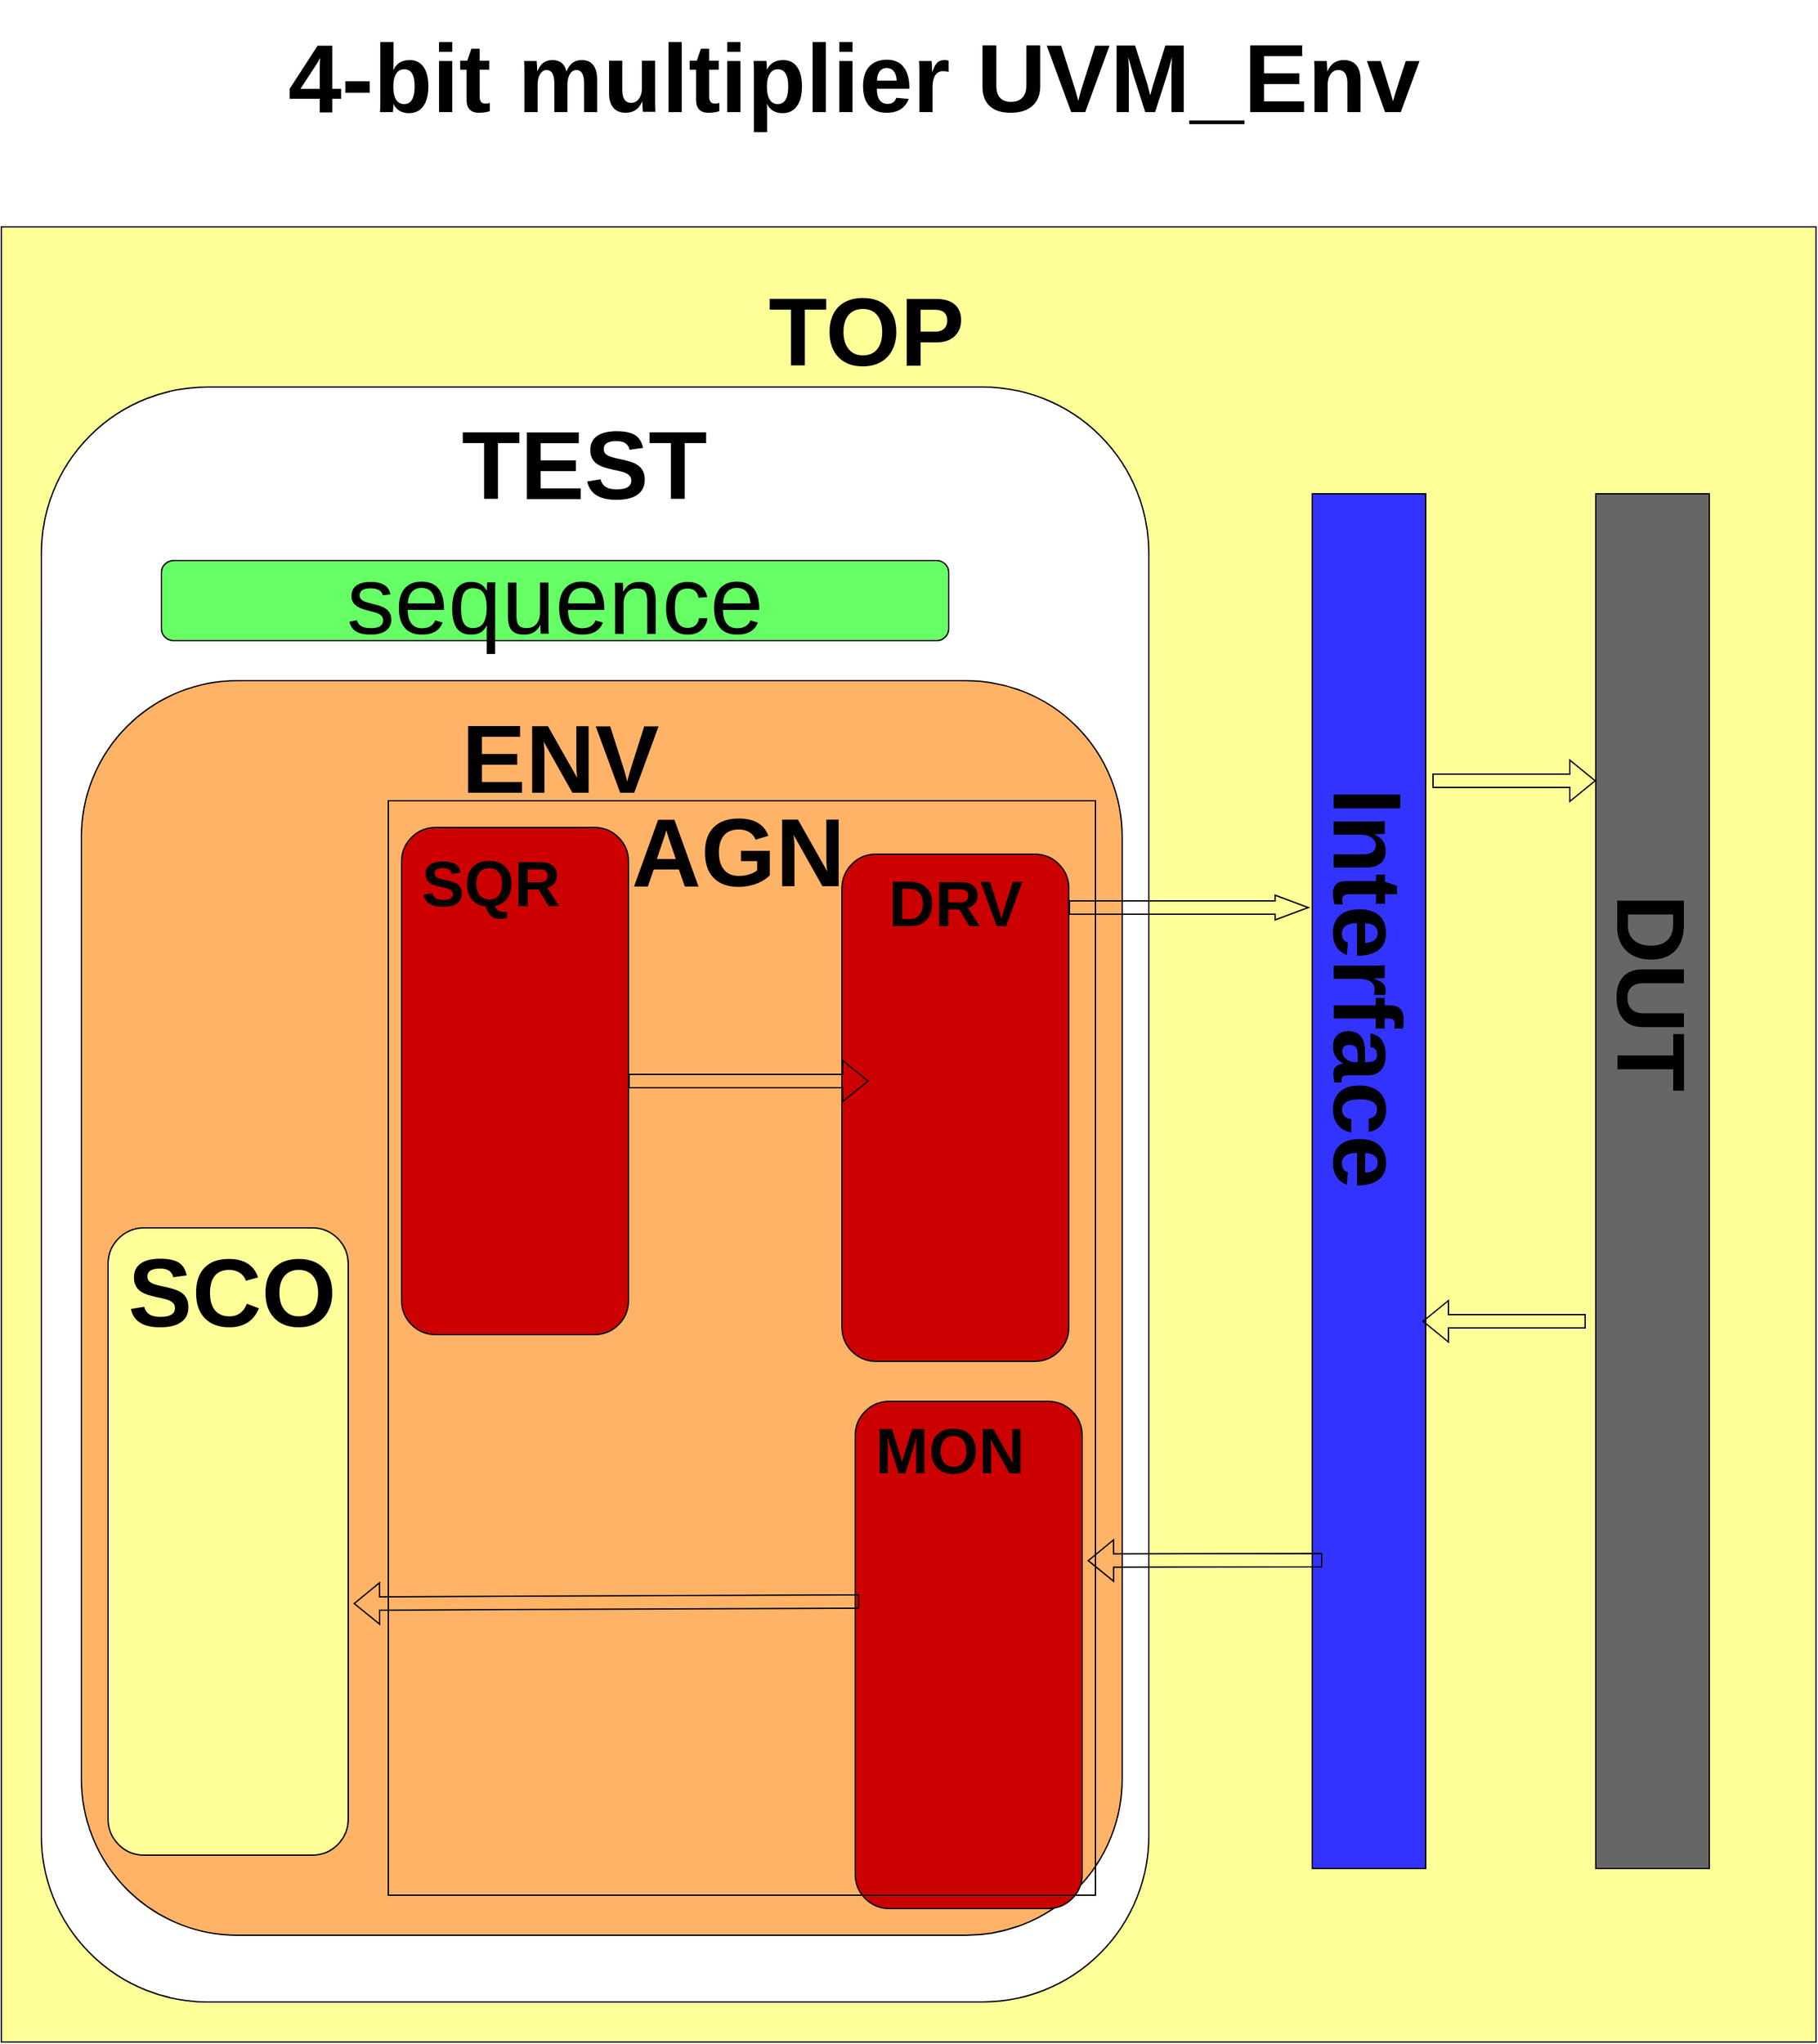 <mxfile version="20.8.16" type="device"><diagram name="Page-1" id="3YaRrVx8wspjkce1V_MV"><mxGraphModel dx="3190" dy="2635" grid="1" gridSize="10" guides="1" tooltips="1" connect="1" arrows="1" fold="1" page="1" pageScale="1" pageWidth="850" pageHeight="1100" math="0" shadow="0"><root><mxCell id="0"/><mxCell id="1" parent="0"/><mxCell id="4N8k6JJyKU4-qfBd6MS1-1" value="" style="whiteSpace=wrap;html=1;aspect=fixed;fillColor=#FFFF99;" vertex="1" parent="1"><mxGeometry x="200" y="-560" width="1360" height="1360" as="geometry"/></mxCell><mxCell id="4N8k6JJyKU4-qfBd6MS1-3" value="&lt;h1 style=&quot;text-align: center;&quot;&gt;&lt;font style=&quot;font-size: 72px;&quot;&gt;&amp;nbsp; &amp;nbsp; TOP&lt;/font&gt;&lt;/h1&gt;&lt;p&gt;&lt;br&gt;&lt;/p&gt;" style="text;html=1;strokeColor=none;fillColor=none;spacing=5;spacingTop=-20;whiteSpace=wrap;overflow=hidden;rounded=0;" vertex="1" parent="1"><mxGeometry x="690" y="-530" width="350" height="120" as="geometry"/></mxCell><mxCell id="4N8k6JJyKU4-qfBd6MS1-4" value="" style="rounded=0;whiteSpace=wrap;html=1;fontSize=72;fillColor=#666666;rotation=90;" vertex="1" parent="1"><mxGeometry x="922.5" y="112.5" width="1030" height="85" as="geometry"/></mxCell><mxCell id="4N8k6JJyKU4-qfBd6MS1-5" value="&lt;h1 style=&quot;text-align: center;&quot;&gt;&lt;span style=&quot;font-size: 72px;&quot;&gt;&amp;nbsp; &amp;nbsp; DUT&lt;/span&gt;&lt;/h1&gt;" style="text;html=1;strokeColor=none;fillColor=none;spacing=5;spacingTop=-20;whiteSpace=wrap;overflow=hidden;rounded=0;rotation=90;" vertex="1" parent="1"><mxGeometry x="1250" y="-30" width="350" height="120" as="geometry"/></mxCell><mxCell id="4N8k6JJyKU4-qfBd6MS1-6" value="" style="rounded=0;whiteSpace=wrap;html=1;fontSize=72;fillColor=#3333FF;rotation=90;" vertex="1" parent="1"><mxGeometry x="710" y="112.5" width="1030" height="85" as="geometry"/></mxCell><mxCell id="4N8k6JJyKU4-qfBd6MS1-7" value="&lt;h1 style=&quot;text-align: center;&quot;&gt;&lt;span style=&quot;font-size: 72px;&quot;&gt;Interface&lt;/span&gt;&lt;/h1&gt;" style="text;html=1;strokeColor=none;fillColor=none;spacing=5;spacingTop=-20;whiteSpace=wrap;overflow=hidden;rounded=0;rotation=90;" vertex="1" parent="1"><mxGeometry x="1037.5" y="-30" width="350" height="120" as="geometry"/></mxCell><mxCell id="4N8k6JJyKU4-qfBd6MS1-8" value="" style="endArrow=classic;html=1;rounded=0;fontSize=72&#10;;exitX=0;exitY=0;exitDx=0;exitDy=0;entryX=0;entryY=0.75;entryDx=0;entryDy=0;shape=flexArrow;" edge="1" parent="1" source="4N8k6JJyKU4-qfBd6MS1-7" target="4N8k6JJyKU4-qfBd6MS1-5"><mxGeometry width="50" height="50" relative="1" as="geometry"><mxPoint x="460" y="110" as="sourcePoint"/><mxPoint x="510" y="60" as="targetPoint"/></mxGeometry></mxCell><mxCell id="4N8k6JJyKU4-qfBd6MS1-10" value="" style="endArrow=classic;html=1;rounded=0;fontSize=72&#10;;exitX=0;exitY=0;exitDx=0;exitDy=0;entryX=0;entryY=0.75;entryDx=0;entryDy=0;shape=flexArrow;" edge="1" parent="1"><mxGeometry width="50" height="50" relative="1" as="geometry"><mxPoint x="1387.5" y="260" as="sourcePoint"/><mxPoint x="1265" y="260" as="targetPoint"/></mxGeometry></mxCell><mxCell id="4N8k6JJyKU4-qfBd6MS1-13" value="" style="rounded=1;whiteSpace=wrap;html=1;fontSize=72;fillColor=#FFFFFF;" vertex="1" parent="1"><mxGeometry x="230" y="-440" width="830" height="1210" as="geometry"/></mxCell><mxCell id="4N8k6JJyKU4-qfBd6MS1-14" value="&lt;h1 style=&quot;text-align: center;&quot;&gt;&lt;font style=&quot;font-size: 72px;&quot;&gt;&amp;nbsp; &amp;nbsp; TEST&lt;/font&gt;&lt;/h1&gt;&lt;p&gt;&lt;br&gt;&lt;/p&gt;" style="text;html=1;strokeColor=none;fillColor=none;spacing=5;spacingTop=-20;whiteSpace=wrap;overflow=hidden;rounded=0;" vertex="1" parent="1"><mxGeometry x="460" y="-430" width="350" height="120" as="geometry"/></mxCell><mxCell id="4N8k6JJyKU4-qfBd6MS1-15" value="sequence" style="rounded=1;whiteSpace=wrap;html=1;fontSize=72;fillColor=#66FF66;" vertex="1" parent="1"><mxGeometry x="320" y="-310" width="590" height="60" as="geometry"/></mxCell><mxCell id="4N8k6JJyKU4-qfBd6MS1-17" value="" style="rounded=1;whiteSpace=wrap;html=1;fontSize=72;fillColor=#FFB366;" vertex="1" parent="1"><mxGeometry x="260" y="-220" width="780" height="940" as="geometry"/></mxCell><mxCell id="4N8k6JJyKU4-qfBd6MS1-18" value="&lt;h1 style=&quot;text-align: center;&quot;&gt;&lt;font style=&quot;font-size: 72px;&quot;&gt;&amp;nbsp; &amp;nbsp; ENV&lt;/font&gt;&lt;/h1&gt;&lt;p&gt;&lt;br&gt;&lt;/p&gt;" style="text;html=1;strokeColor=none;fillColor=none;spacing=5;spacingTop=-20;whiteSpace=wrap;overflow=hidden;rounded=0;" vertex="1" parent="1"><mxGeometry x="460" y="-210" width="350" height="120" as="geometry"/></mxCell><mxCell id="4N8k6JJyKU4-qfBd6MS1-19" value="" style="rounded=1;whiteSpace=wrap;html=1;fontSize=72;fillColor=#CC0000;" vertex="1" parent="1"><mxGeometry x="830" y="-90" width="170" height="380" as="geometry"/></mxCell><mxCell id="4N8k6JJyKU4-qfBd6MS1-20" value="" style="rounded=1;whiteSpace=wrap;html=1;fontSize=72;fillColor=#CC0000;" vertex="1" parent="1"><mxGeometry x="840" y="320" width="170" height="380" as="geometry"/></mxCell><mxCell id="4N8k6JJyKU4-qfBd6MS1-21" value="&lt;h1 style=&quot;text-align: center;&quot;&gt;&lt;font style=&quot;font-size: 72px;&quot;&gt;&amp;nbsp; &amp;nbsp; &lt;/font&gt;&lt;font style=&quot;font-size: 48px;&quot;&gt;DRV&lt;/font&gt;&lt;/h1&gt;&lt;p&gt;&lt;br&gt;&lt;/p&gt;" style="text;html=1;strokeColor=none;fillColor=none;spacing=5;spacingTop=-20;whiteSpace=wrap;overflow=hidden;rounded=0;" vertex="1" parent="1"><mxGeometry x="780" y="-110" width="220" height="120" as="geometry"/></mxCell><mxCell id="4N8k6JJyKU4-qfBd6MS1-22" value="&lt;h1 style=&quot;text-align: center;&quot;&gt;&lt;font style=&quot;font-size: 72px;&quot;&gt;&amp;nbsp; &amp;nbsp; &lt;/font&gt;&lt;font style=&quot;font-size: 48px;&quot;&gt;MON&lt;/font&gt;&lt;/h1&gt;&lt;p&gt;&lt;br&gt;&lt;/p&gt;" style="text;html=1;strokeColor=none;fillColor=none;spacing=5;spacingTop=-20;whiteSpace=wrap;overflow=hidden;rounded=0;" vertex="1" parent="1"><mxGeometry x="770" y="300" width="220" height="120" as="geometry"/></mxCell><mxCell id="4N8k6JJyKU4-qfBd6MS1-23" value="" style="endArrow=classic;html=1;rounded=0;fontSize=72&#10;;exitX=1;exitY=0.5;exitDx=0;exitDy=0;shape=flexArrow;endWidth=7.5;endSize=7.95;" edge="1" parent="1" source="4N8k6JJyKU4-qfBd6MS1-21"><mxGeometry width="50" height="50" relative="1" as="geometry"><mxPoint x="1190" y="-60" as="sourcePoint"/><mxPoint x="1180" y="-50" as="targetPoint"/></mxGeometry></mxCell><mxCell id="4N8k6JJyKU4-qfBd6MS1-24" value="" style="endArrow=classic;html=1;rounded=0;fontSize=72&#10;;entryX=1.024;entryY=0.314;entryDx=0;entryDy=0;shape=flexArrow;entryPerimeter=0;" edge="1" parent="1" target="4N8k6JJyKU4-qfBd6MS1-20"><mxGeometry width="50" height="50" relative="1" as="geometry"><mxPoint x="1190" y="439" as="sourcePoint"/><mxPoint x="1191" y="440" as="targetPoint"/></mxGeometry></mxCell><mxCell id="4N8k6JJyKU4-qfBd6MS1-26" value="" style="rounded=1;whiteSpace=wrap;html=1;fontSize=72;fillColor=#CC0000;" vertex="1" parent="1"><mxGeometry x="500" y="-110" width="170" height="380" as="geometry"/></mxCell><mxCell id="4N8k6JJyKU4-qfBd6MS1-27" value="&lt;h1 style=&quot;text-align: center;&quot;&gt;&lt;font style=&quot;font-size: 48px;&quot;&gt;SQR&lt;/font&gt;&lt;/h1&gt;" style="text;html=1;strokeColor=none;fillColor=none;spacing=5;spacingTop=-20;whiteSpace=wrap;overflow=hidden;rounded=0;" vertex="1" parent="1"><mxGeometry x="510" y="-102.5" width="220" height="72.5" as="geometry"/></mxCell><mxCell id="4N8k6JJyKU4-qfBd6MS1-29" value="" style="endArrow=classic;html=1;rounded=0;fontSize=72&#10;;exitX=1;exitY=0.5;exitDx=0;exitDy=0;shape=flexArrow;" edge="1" parent="1" source="4N8k6JJyKU4-qfBd6MS1-26"><mxGeometry width="50" height="50" relative="1" as="geometry"><mxPoint x="725.03" y="-50" as="sourcePoint"/><mxPoint x="850" y="80" as="targetPoint"/></mxGeometry></mxCell><mxCell id="4N8k6JJyKU4-qfBd6MS1-32" value="" style="rounded=0;whiteSpace=wrap;html=1;fontSize=48;fillColor=none;" vertex="1" parent="1"><mxGeometry x="490" y="-130" width="530" height="820" as="geometry"/></mxCell><mxCell id="4N8k6JJyKU4-qfBd6MS1-33" value="&lt;h1 style=&quot;text-align: center;&quot;&gt;&lt;font style=&quot;font-size: 72px;&quot;&gt;&amp;nbsp; &amp;nbsp; AGN&lt;/font&gt;&lt;/h1&gt;&lt;p&gt;&lt;br&gt;&lt;/p&gt;" style="text;html=1;strokeColor=none;fillColor=none;spacing=5;spacingTop=-20;whiteSpace=wrap;overflow=hidden;rounded=0;" vertex="1" parent="1"><mxGeometry x="590" y="-140" width="350" height="120" as="geometry"/></mxCell><mxCell id="4N8k6JJyKU4-qfBd6MS1-34" value="" style="rounded=1;whiteSpace=wrap;html=1;fontSize=48;fillColor=#FFFF99;" vertex="1" parent="1"><mxGeometry x="280" y="190" width="180" height="470" as="geometry"/></mxCell><mxCell id="4N8k6JJyKU4-qfBd6MS1-35" value="&lt;h1 style=&quot;text-align: center;&quot;&gt;&lt;font style=&quot;font-size: 72px;&quot;&gt;&amp;nbsp; &amp;nbsp; SCO&lt;/font&gt;&lt;/h1&gt;&lt;p&gt;&lt;br&gt;&lt;/p&gt;" style="text;html=1;strokeColor=none;fillColor=none;spacing=5;spacingTop=-20;whiteSpace=wrap;overflow=hidden;rounded=0;" vertex="1" parent="1"><mxGeometry x="210" y="190" width="350" height="120" as="geometry"/></mxCell><mxCell id="4N8k6JJyKU4-qfBd6MS1-36" value="" style="endArrow=classic;html=1;rounded=0;fontSize=72&#10;;entryX=1.022;entryY=0.599;entryDx=0;entryDy=0;shape=flexArrow;entryPerimeter=0;" edge="1" parent="1" target="4N8k6JJyKU4-qfBd6MS1-34"><mxGeometry width="50" height="50" relative="1" as="geometry"><mxPoint x="842.96" y="470" as="sourcePoint"/><mxPoint x="667.04" y="470.32" as="targetPoint"/></mxGeometry></mxCell><mxCell id="4N8k6JJyKU4-qfBd6MS1-37" value="&lt;h1 style=&quot;text-align: center;&quot;&gt;&lt;span style=&quot;font-size: 72px;&quot;&gt;4-bit multiplier UVM_Env&lt;/span&gt;&lt;/h1&gt;" style="text;html=1;strokeColor=none;fillColor=none;spacing=5;spacingTop=-20;whiteSpace=wrap;overflow=hidden;rounded=0;" vertex="1" parent="1"><mxGeometry x="410" y="-720" width="920" height="120" as="geometry"/></mxCell></root></mxGraphModel></diagram></mxfile>